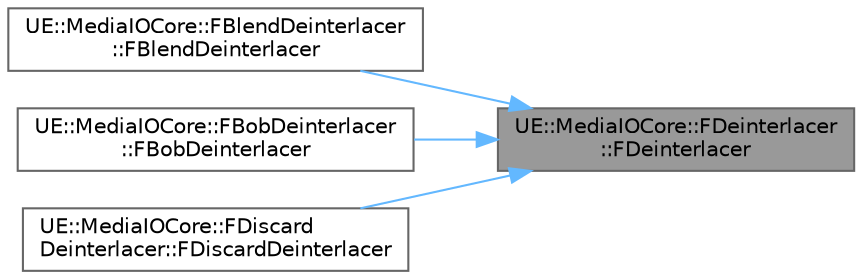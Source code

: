 digraph "UE::MediaIOCore::FDeinterlacer::FDeinterlacer"
{
 // INTERACTIVE_SVG=YES
 // LATEX_PDF_SIZE
  bgcolor="transparent";
  edge [fontname=Helvetica,fontsize=10,labelfontname=Helvetica,labelfontsize=10];
  node [fontname=Helvetica,fontsize=10,shape=box,height=0.2,width=0.4];
  rankdir="RL";
  Node1 [id="Node000001",label="UE::MediaIOCore::FDeinterlacer\l::FDeinterlacer",height=0.2,width=0.4,color="gray40", fillcolor="grey60", style="filled", fontcolor="black",tooltip=" "];
  Node1 -> Node2 [id="edge1_Node000001_Node000002",dir="back",color="steelblue1",style="solid",tooltip=" "];
  Node2 [id="Node000002",label="UE::MediaIOCore::FBlendDeinterlacer\l::FBlendDeinterlacer",height=0.2,width=0.4,color="grey40", fillcolor="white", style="filled",URL="$d4/d50/classUE_1_1MediaIOCore_1_1FBlendDeinterlacer.html#ac87ebffe13e54f8a205f8efa93a07100",tooltip=" "];
  Node1 -> Node3 [id="edge2_Node000001_Node000003",dir="back",color="steelblue1",style="solid",tooltip=" "];
  Node3 [id="Node000003",label="UE::MediaIOCore::FBobDeinterlacer\l::FBobDeinterlacer",height=0.2,width=0.4,color="grey40", fillcolor="white", style="filled",URL="$d8/d10/classUE_1_1MediaIOCore_1_1FBobDeinterlacer.html#ad6b0aa904358e8137d96e66368ce3ce5",tooltip=" "];
  Node1 -> Node4 [id="edge3_Node000001_Node000004",dir="back",color="steelblue1",style="solid",tooltip=" "];
  Node4 [id="Node000004",label="UE::MediaIOCore::FDiscard\lDeinterlacer::FDiscardDeinterlacer",height=0.2,width=0.4,color="grey40", fillcolor="white", style="filled",URL="$db/d8f/classUE_1_1MediaIOCore_1_1FDiscardDeinterlacer.html#a641896b807d9b8518aff29e5d3a21cd7",tooltip=" "];
}
